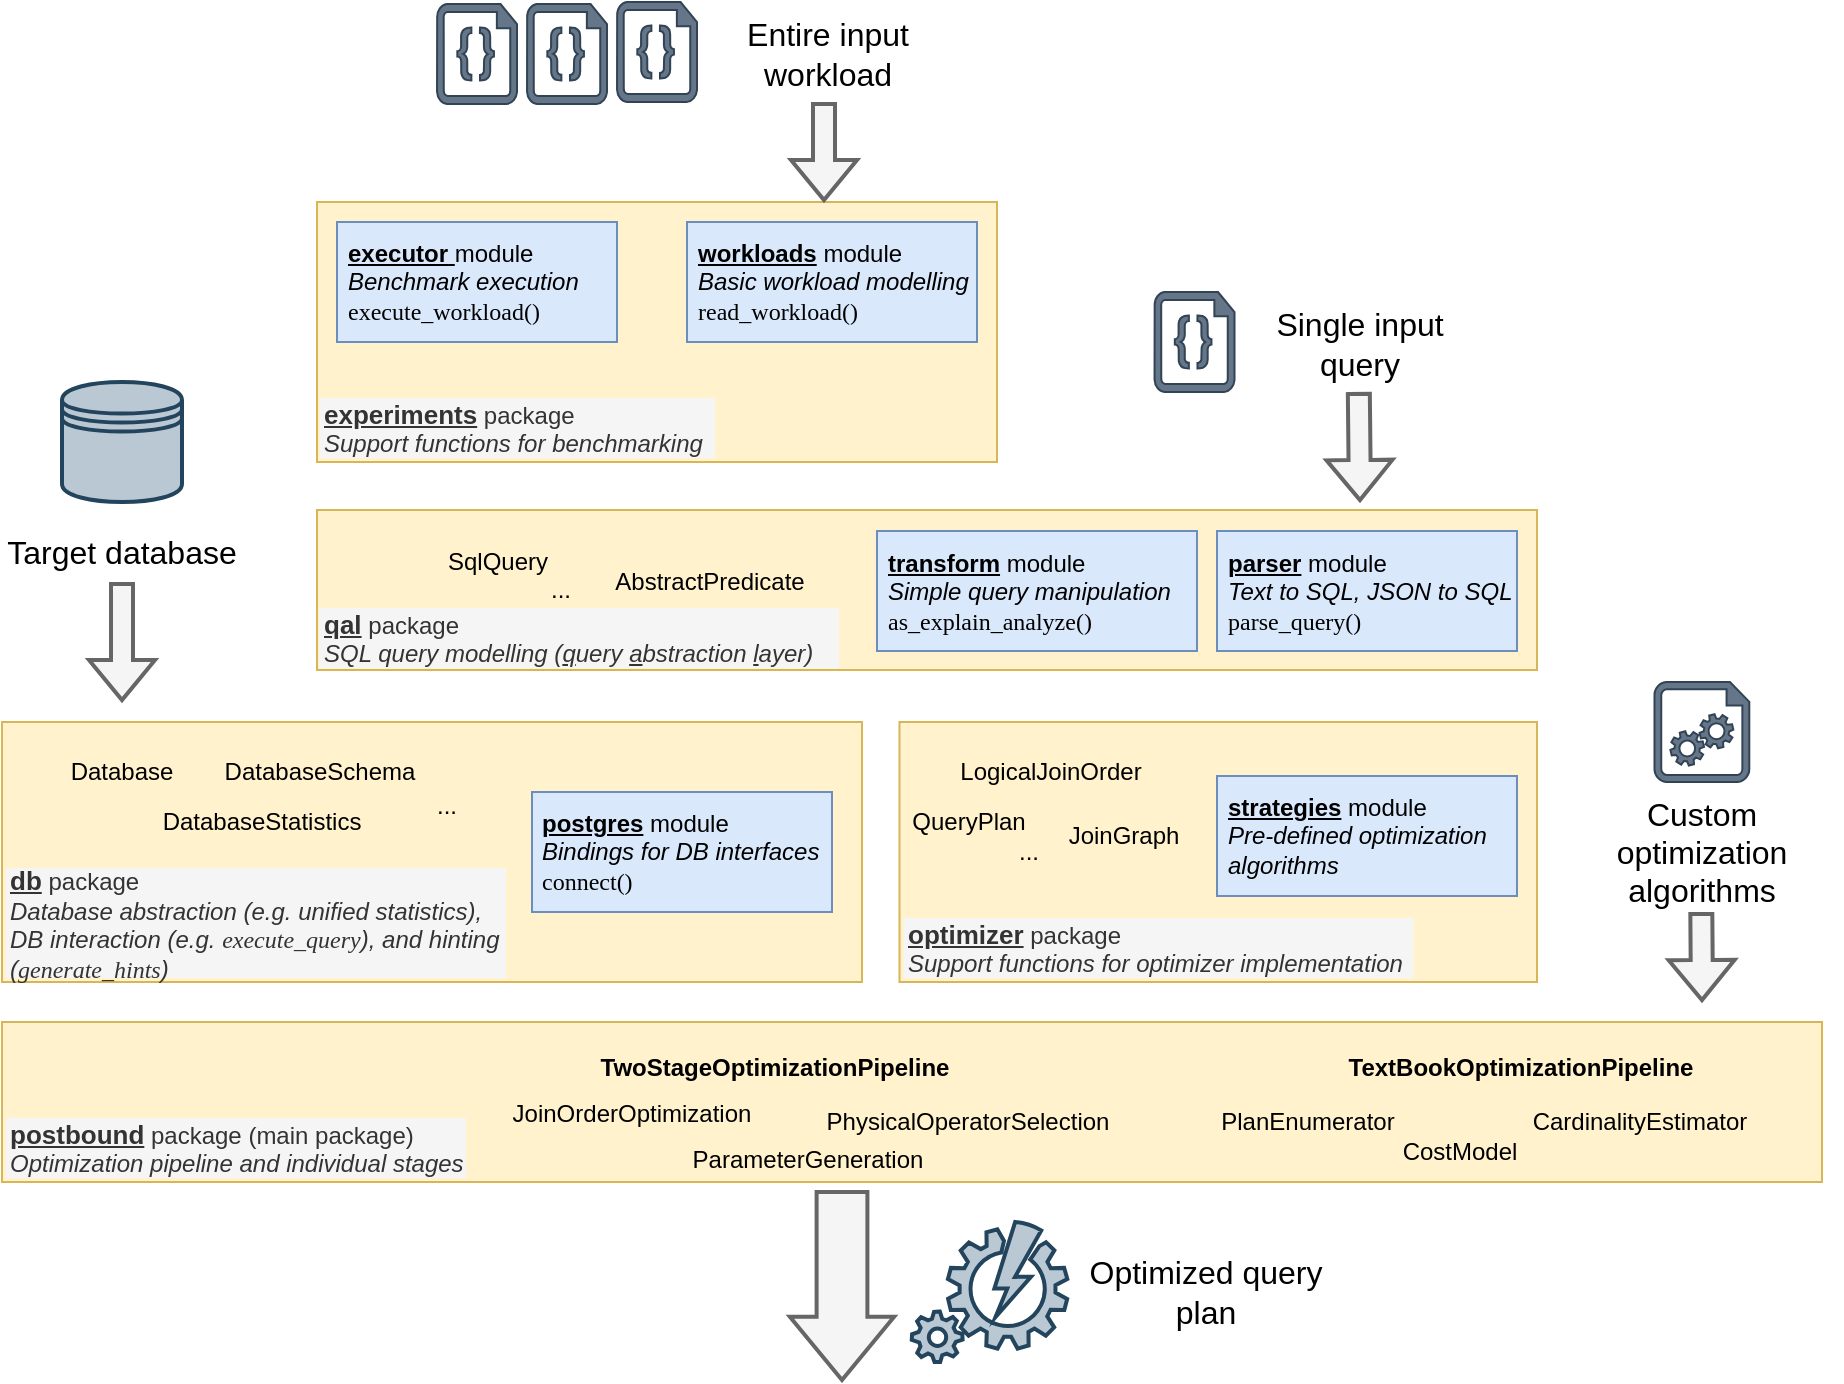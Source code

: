 <mxfile version="26.0.9" pages="2">
  <diagram name="Seite-1" id="sdOBHA_o7weADiJ9xeiD">
    <mxGraphModel dx="3482" dy="935" grid="1" gridSize="10" guides="1" tooltips="1" connect="1" arrows="1" fold="1" page="1" pageScale="1" pageWidth="1169" pageHeight="827" math="0" shadow="0">
      <root>
        <mxCell id="0" />
        <mxCell id="1" parent="0" />
        <mxCell id="ees57E0dBBNE1q47FVMs-64" value="" style="group" vertex="1" connectable="0" parent="1">
          <mxGeometry x="107.5" y="220" width="340" height="130" as="geometry" />
        </mxCell>
        <mxCell id="ees57E0dBBNE1q47FVMs-3" value="" style="rounded=0;whiteSpace=wrap;html=1;fillColor=#fff2cc;strokeColor=#d6b656;" vertex="1" parent="ees57E0dBBNE1q47FVMs-64">
          <mxGeometry width="340" height="130" as="geometry" />
        </mxCell>
        <mxCell id="ees57E0dBBNE1q47FVMs-4" value="&lt;b&gt;&lt;u&gt;&lt;font style=&quot;font-size: 13px;&quot;&gt;experiments&lt;/font&gt;&lt;/u&gt;&lt;/b&gt; package&lt;br&gt;&lt;i&gt;Support functions for benchmarking&lt;/i&gt;" style="text;html=1;align=left;verticalAlign=middle;whiteSpace=wrap;rounded=0;fillColor=#f5f5f5;strokeColor=none;fontColor=#333333;" vertex="1" parent="ees57E0dBBNE1q47FVMs-64">
          <mxGeometry x="1.5" y="98" width="197.5" height="30" as="geometry" />
        </mxCell>
        <mxCell id="ees57E0dBBNE1q47FVMs-5" value="&lt;b&gt;&lt;u&gt;workloads&lt;/u&gt;&lt;/b&gt; module&lt;br&gt;&lt;i&gt;Basic workload modelling&lt;/i&gt;&lt;br&gt;&lt;font face=&quot;Lucida Console&quot;&gt;read_workload()&lt;/font&gt;" style="rounded=0;whiteSpace=wrap;html=1;align=left;spacingLeft=3;fillColor=#dae8fc;strokeColor=#6c8ebf;" vertex="1" parent="ees57E0dBBNE1q47FVMs-64">
          <mxGeometry x="185" y="10" width="145" height="60" as="geometry" />
        </mxCell>
        <mxCell id="ees57E0dBBNE1q47FVMs-6" value="&lt;u style=&quot;&quot;&gt;&lt;b&gt;executor&lt;/b&gt;&lt;i style=&quot;&quot;&gt;&lt;b&gt;&amp;nbsp;&lt;/b&gt;&lt;/i&gt;&lt;/u&gt;module&lt;br&gt;&lt;i&gt;Benchmark execution&lt;/i&gt;&lt;br&gt;&lt;font face=&quot;Lucida Console&quot;&gt;execute_workload()&lt;/font&gt;" style="rounded=0;whiteSpace=wrap;html=1;align=left;spacingLeft=3;fillColor=#dae8fc;strokeColor=#6c8ebf;" vertex="1" parent="ees57E0dBBNE1q47FVMs-64">
          <mxGeometry x="10" y="10" width="140" height="60" as="geometry" />
        </mxCell>
        <mxCell id="ees57E0dBBNE1q47FVMs-65" value="" style="group" vertex="1" connectable="0" parent="1">
          <mxGeometry x="107.5" y="374" width="610" height="80" as="geometry" />
        </mxCell>
        <mxCell id="ees57E0dBBNE1q47FVMs-7" value="" style="rounded=0;whiteSpace=wrap;html=1;fillColor=#fff2cc;strokeColor=#d6b656;" vertex="1" parent="ees57E0dBBNE1q47FVMs-65">
          <mxGeometry width="610" height="80" as="geometry" />
        </mxCell>
        <mxCell id="ees57E0dBBNE1q47FVMs-19" value="&lt;b&gt;&lt;u&gt;&lt;font style=&quot;font-size: 13px;&quot;&gt;qal&lt;/font&gt;&lt;/u&gt;&amp;nbsp;&lt;/b&gt;package&lt;br&gt;&lt;i&gt;SQL query modelling (&lt;u&gt;q&lt;/u&gt;uery &lt;u&gt;a&lt;/u&gt;bstraction &lt;u&gt;l&lt;/u&gt;ayer)&lt;/i&gt;" style="text;html=1;align=left;verticalAlign=middle;whiteSpace=wrap;rounded=0;fillColor=#f5f5f5;fontColor=#333333;strokeColor=none;" vertex="1" parent="ees57E0dBBNE1q47FVMs-65">
          <mxGeometry x="1" y="49" width="260" height="30" as="geometry" />
        </mxCell>
        <mxCell id="ees57E0dBBNE1q47FVMs-20" value="SqlQuery" style="text;html=1;align=center;verticalAlign=middle;whiteSpace=wrap;rounded=0;" vertex="1" parent="ees57E0dBBNE1q47FVMs-65">
          <mxGeometry x="60" y="10.5" width="60" height="30" as="geometry" />
        </mxCell>
        <mxCell id="ees57E0dBBNE1q47FVMs-21" value="AbstractPredicate" style="text;html=1;align=center;verticalAlign=middle;whiteSpace=wrap;rounded=0;" vertex="1" parent="ees57E0dBBNE1q47FVMs-65">
          <mxGeometry x="141.25" y="20.5" width="110" height="30" as="geometry" />
        </mxCell>
        <mxCell id="ees57E0dBBNE1q47FVMs-22" value="..." style="text;html=1;align=center;verticalAlign=middle;whiteSpace=wrap;rounded=0;" vertex="1" parent="ees57E0dBBNE1q47FVMs-65">
          <mxGeometry x="107.5" y="25" width="28.75" height="30" as="geometry" />
        </mxCell>
        <mxCell id="ees57E0dBBNE1q47FVMs-23" value="&lt;b&gt;&lt;u&gt;parser&lt;/u&gt;&lt;/b&gt; module&lt;br&gt;&lt;i&gt;Text to SQL, JSON to SQL&lt;/i&gt;&lt;br&gt;&lt;font face=&quot;Lucida Console&quot;&gt;parse_query()&lt;/font&gt;" style="rounded=0;whiteSpace=wrap;html=1;align=left;spacingLeft=3;fillColor=#dae8fc;strokeColor=#6c8ebf;" vertex="1" parent="ees57E0dBBNE1q47FVMs-65">
          <mxGeometry x="450" y="10.5" width="150" height="60" as="geometry" />
        </mxCell>
        <mxCell id="ees57E0dBBNE1q47FVMs-54" value="&lt;b&gt;&lt;u&gt;transform&lt;/u&gt;&lt;/b&gt;&amp;nbsp;module&lt;br&gt;&lt;i&gt;Simple query manipulation&lt;/i&gt;&lt;br&gt;&lt;font face=&quot;Lucida Console&quot;&gt;as_explain_analyze()&lt;/font&gt;" style="rounded=0;whiteSpace=wrap;html=1;align=left;spacingLeft=3;fillColor=#dae8fc;strokeColor=#6c8ebf;" vertex="1" parent="ees57E0dBBNE1q47FVMs-65">
          <mxGeometry x="280" y="10.5" width="160" height="60" as="geometry" />
        </mxCell>
        <mxCell id="ees57E0dBBNE1q47FVMs-66" value="" style="group" vertex="1" connectable="0" parent="1">
          <mxGeometry x="-50" y="480" width="430" height="130" as="geometry" />
        </mxCell>
        <mxCell id="ees57E0dBBNE1q47FVMs-24" value="" style="rounded=0;whiteSpace=wrap;html=1;fillColor=#fff2cc;strokeColor=#d6b656;" vertex="1" parent="ees57E0dBBNE1q47FVMs-66">
          <mxGeometry width="430" height="130" as="geometry" />
        </mxCell>
        <mxCell id="ees57E0dBBNE1q47FVMs-25" value="&lt;b&gt;&lt;u&gt;&lt;font style=&quot;font-size: 13px;&quot;&gt;db&lt;/font&gt;&lt;/u&gt;&lt;/b&gt; package&lt;br&gt;&lt;i&gt;Database abstraction (e.g. unified statistics), DB interaction (e.g.&amp;nbsp;&lt;font face=&quot;Lucida Console&quot;&gt;execute_query&lt;/font&gt;), and&amp;nbsp;&lt;/i&gt;&lt;i style=&quot;background-color: transparent; color: light-dark(rgb(51, 51, 51), rgb(193, 193, 193));&quot;&gt;hinting (&lt;font face=&quot;Lucida Console&quot;&gt;generate_hints&lt;/font&gt;)&lt;/i&gt;" style="text;html=1;align=left;verticalAlign=middle;whiteSpace=wrap;rounded=0;fillColor=#f5f5f5;fontColor=#333333;strokeColor=none;fillStyle=solid;" vertex="1" parent="ees57E0dBBNE1q47FVMs-66">
          <mxGeometry x="2" y="73" width="250" height="55" as="geometry" />
        </mxCell>
        <mxCell id="ees57E0dBBNE1q47FVMs-26" value="Database" style="text;html=1;align=center;verticalAlign=middle;whiteSpace=wrap;rounded=0;" vertex="1" parent="ees57E0dBBNE1q47FVMs-66">
          <mxGeometry x="30" y="10" width="60" height="30" as="geometry" />
        </mxCell>
        <mxCell id="ees57E0dBBNE1q47FVMs-27" value="DatabaseSchema" style="text;html=1;align=center;verticalAlign=middle;whiteSpace=wrap;rounded=0;" vertex="1" parent="ees57E0dBBNE1q47FVMs-66">
          <mxGeometry x="110" y="10" width="97.5" height="30" as="geometry" />
        </mxCell>
        <mxCell id="ees57E0dBBNE1q47FVMs-28" value="DatabaseStatistics" style="text;html=1;align=center;verticalAlign=middle;whiteSpace=wrap;rounded=0;" vertex="1" parent="ees57E0dBBNE1q47FVMs-66">
          <mxGeometry x="80" y="35" width="100" height="30" as="geometry" />
        </mxCell>
        <mxCell id="ees57E0dBBNE1q47FVMs-29" value="&lt;b&gt;&lt;u&gt;postgres&lt;/u&gt;&lt;/b&gt; module&lt;br&gt;&lt;i&gt;Bindings for DB interfaces&lt;/i&gt;&lt;br&gt;&lt;font face=&quot;Lucida Console&quot;&gt;connect()&lt;/font&gt;" style="rounded=0;whiteSpace=wrap;html=1;align=left;spacingLeft=3;fillColor=#dae8fc;strokeColor=#6c8ebf;" vertex="1" parent="ees57E0dBBNE1q47FVMs-66">
          <mxGeometry x="265" y="35" width="150" height="60" as="geometry" />
        </mxCell>
        <mxCell id="ees57E0dBBNE1q47FVMs-30" value="..." style="text;html=1;align=center;verticalAlign=middle;whiteSpace=wrap;rounded=0;" vertex="1" parent="ees57E0dBBNE1q47FVMs-66">
          <mxGeometry x="208" y="27" width="28.75" height="30" as="geometry" />
        </mxCell>
        <mxCell id="ees57E0dBBNE1q47FVMs-67" value="" style="group" vertex="1" connectable="0" parent="1">
          <mxGeometry x="398.75" y="480" width="318.75" height="130" as="geometry" />
        </mxCell>
        <mxCell id="ees57E0dBBNE1q47FVMs-72" value="" style="group" vertex="1" connectable="0" parent="ees57E0dBBNE1q47FVMs-67">
          <mxGeometry width="318.75" height="130" as="geometry" />
        </mxCell>
        <mxCell id="ees57E0dBBNE1q47FVMs-33" value="" style="rounded=0;whiteSpace=wrap;html=1;fillColor=#fff2cc;strokeColor=#d6b656;" vertex="1" parent="ees57E0dBBNE1q47FVMs-72">
          <mxGeometry width="318.75" height="130" as="geometry" />
        </mxCell>
        <mxCell id="ees57E0dBBNE1q47FVMs-34" value="&lt;b&gt;&lt;u&gt;&lt;font style=&quot;font-size: 13px;&quot;&gt;optimizer&lt;/font&gt;&lt;/u&gt;&lt;/b&gt; package&lt;br&gt;&lt;i&gt;Support functions for optimizer implementation&lt;/i&gt;" style="text;html=1;align=left;verticalAlign=middle;whiteSpace=wrap;rounded=0;fillColor=#f5f5f5;fontColor=#333333;strokeColor=none;" vertex="1" parent="ees57E0dBBNE1q47FVMs-72">
          <mxGeometry x="2" y="98" width="255" height="30" as="geometry" />
        </mxCell>
        <mxCell id="ees57E0dBBNE1q47FVMs-35" value="LogicalJoinOrder" style="text;html=1;align=center;verticalAlign=middle;whiteSpace=wrap;rounded=0;" vertex="1" parent="ees57E0dBBNE1q47FVMs-72">
          <mxGeometry x="23.75" y="10" width="102.5" height="30" as="geometry" />
        </mxCell>
        <mxCell id="ees57E0dBBNE1q47FVMs-36" value="JoinGraph" style="text;html=1;align=center;verticalAlign=middle;whiteSpace=wrap;rounded=0;" vertex="1" parent="ees57E0dBBNE1q47FVMs-72">
          <mxGeometry x="78.75" y="42" width="66.25" height="30" as="geometry" />
        </mxCell>
        <mxCell id="ees57E0dBBNE1q47FVMs-37" value="&lt;b&gt;&lt;u&gt;strategies&lt;/u&gt;&lt;/b&gt; module&lt;br&gt;&lt;i&gt;Pre-defined optimization algorithms&lt;/i&gt;" style="rounded=0;whiteSpace=wrap;html=1;align=left;spacingLeft=3;fillColor=#dae8fc;strokeColor=#6c8ebf;" vertex="1" parent="ees57E0dBBNE1q47FVMs-72">
          <mxGeometry x="158.75" y="27" width="150" height="60" as="geometry" />
        </mxCell>
        <mxCell id="ees57E0dBBNE1q47FVMs-41" value="QueryPlan" style="text;html=1;align=center;verticalAlign=middle;whiteSpace=wrap;rounded=0;" vertex="1" parent="ees57E0dBBNE1q47FVMs-72">
          <mxGeometry y="35" width="68.75" height="30" as="geometry" />
        </mxCell>
        <mxCell id="ees57E0dBBNE1q47FVMs-42" value="..." style="text;html=1;align=center;verticalAlign=middle;whiteSpace=wrap;rounded=0;" vertex="1" parent="ees57E0dBBNE1q47FVMs-72">
          <mxGeometry x="50" y="50" width="28.75" height="30" as="geometry" />
        </mxCell>
        <mxCell id="ees57E0dBBNE1q47FVMs-71" value="" style="group" vertex="1" connectable="0" parent="1">
          <mxGeometry x="-50" y="630" width="910" height="84" as="geometry" />
        </mxCell>
        <mxCell id="ees57E0dBBNE1q47FVMs-39" value="" style="rounded=0;whiteSpace=wrap;html=1;fillColor=#fff2cc;strokeColor=#d6b656;" vertex="1" parent="ees57E0dBBNE1q47FVMs-71">
          <mxGeometry width="910" height="80" as="geometry" />
        </mxCell>
        <mxCell id="ees57E0dBBNE1q47FVMs-40" value="&lt;b&gt;&lt;u&gt;&lt;font style=&quot;font-size: 13px;&quot;&gt;postbound&lt;/font&gt;&lt;/u&gt;&lt;/b&gt; package (main package)&lt;br&gt;&lt;i&gt;Optimization pipeline and individual stages&lt;/i&gt;" style="text;html=1;align=left;verticalAlign=middle;whiteSpace=wrap;rounded=0;strokeColor=none;fillColor=#f5f5f5;fontColor=#333333;" vertex="1" parent="ees57E0dBBNE1q47FVMs-71">
          <mxGeometry x="2" y="48" width="230" height="30" as="geometry" />
        </mxCell>
        <mxCell id="ees57E0dBBNE1q47FVMs-45" value="TwoStageOptimizationPipeline" style="text;html=1;align=center;verticalAlign=middle;whiteSpace=wrap;rounded=0;fontStyle=1" vertex="1" parent="ees57E0dBBNE1q47FVMs-71">
          <mxGeometry x="301.25" y="8" width="171.25" height="30" as="geometry" />
        </mxCell>
        <mxCell id="ees57E0dBBNE1q47FVMs-46" value="TextBookOptimizationPipeline" style="text;html=1;align=center;verticalAlign=middle;whiteSpace=wrap;rounded=0;fontStyle=1" vertex="1" parent="ees57E0dBBNE1q47FVMs-71">
          <mxGeometry x="673.75" y="8" width="171.25" height="30" as="geometry" />
        </mxCell>
        <mxCell id="ees57E0dBBNE1q47FVMs-47" value="PlanEnumerator" style="text;html=1;align=center;verticalAlign=middle;whiteSpace=wrap;rounded=0;" vertex="1" parent="ees57E0dBBNE1q47FVMs-71">
          <mxGeometry x="597.5" y="35" width="110" height="30" as="geometry" />
        </mxCell>
        <mxCell id="ees57E0dBBNE1q47FVMs-48" value="CostModel" style="text;html=1;align=center;verticalAlign=middle;whiteSpace=wrap;rounded=0;" vertex="1" parent="ees57E0dBBNE1q47FVMs-71">
          <mxGeometry x="693.75" y="50" width="70" height="30" as="geometry" />
        </mxCell>
        <mxCell id="ees57E0dBBNE1q47FVMs-49" value="CardinalityEstimator" style="text;html=1;align=center;verticalAlign=middle;whiteSpace=wrap;rounded=0;" vertex="1" parent="ees57E0dBBNE1q47FVMs-71">
          <mxGeometry x="763.75" y="35" width="110" height="30" as="geometry" />
        </mxCell>
        <mxCell id="ees57E0dBBNE1q47FVMs-50" value="JoinOrderOptimization" style="text;html=1;align=center;verticalAlign=middle;whiteSpace=wrap;rounded=0;" vertex="1" parent="ees57E0dBBNE1q47FVMs-71">
          <mxGeometry x="250" y="31" width="130" height="30" as="geometry" />
        </mxCell>
        <mxCell id="ees57E0dBBNE1q47FVMs-51" value="PhysicalOperatorSelection" style="text;html=1;align=center;verticalAlign=middle;whiteSpace=wrap;rounded=0;" vertex="1" parent="ees57E0dBBNE1q47FVMs-71">
          <mxGeometry x="408.13" y="35" width="150" height="30" as="geometry" />
        </mxCell>
        <mxCell id="ees57E0dBBNE1q47FVMs-52" value="ParameterGeneration" style="text;html=1;align=center;verticalAlign=middle;whiteSpace=wrap;rounded=0;" vertex="1" parent="ees57E0dBBNE1q47FVMs-71">
          <mxGeometry x="338" y="54" width="130" height="30" as="geometry" />
        </mxCell>
        <mxCell id="ees57E0dBBNE1q47FVMs-78" value="" style="shape=flexArrow;endArrow=classic;html=1;rounded=0;strokeWidth=2;fillColor=#f5f5f5;strokeColor=#666666;" edge="1" parent="1">
          <mxGeometry width="50" height="50" relative="1" as="geometry">
            <mxPoint x="10" y="410" as="sourcePoint" />
            <mxPoint x="10" y="470" as="targetPoint" />
          </mxGeometry>
        </mxCell>
        <mxCell id="ees57E0dBBNE1q47FVMs-79" value="" style="shape=flexArrow;endArrow=classic;html=1;rounded=0;exitX=0.5;exitY=1;exitDx=0;exitDy=0;strokeWidth=2;fillColor=#f5f5f5;strokeColor=#666666;endWidth=24.736;endSize=9.862;width=24.4;" edge="1" parent="1">
          <mxGeometry width="50" height="50" relative="1" as="geometry">
            <mxPoint x="370" y="714" as="sourcePoint" />
            <mxPoint x="370" y="810" as="targetPoint" />
          </mxGeometry>
        </mxCell>
        <mxCell id="ees57E0dBBNE1q47FVMs-80" value="" style="shape=flexArrow;endArrow=classic;html=1;rounded=0;exitX=0.5;exitY=1;exitDx=0;exitDy=0;strokeWidth=2;fillColor=#f5f5f5;strokeColor=#666666;" edge="1" parent="1">
          <mxGeometry width="50" height="50" relative="1" as="geometry">
            <mxPoint x="799.66" y="575" as="sourcePoint" />
            <mxPoint x="800" y="620" as="targetPoint" />
          </mxGeometry>
        </mxCell>
        <mxCell id="ees57E0dBBNE1q47FVMs-82" value="" style="shape=flexArrow;endArrow=classic;html=1;rounded=0;exitX=0.5;exitY=1;exitDx=0;exitDy=0;strokeWidth=2;fillColor=#f5f5f5;strokeColor=#666666;" edge="1" parent="1">
          <mxGeometry width="50" height="50" relative="1" as="geometry">
            <mxPoint x="628.41" y="315" as="sourcePoint" />
            <mxPoint x="629" y="370" as="targetPoint" />
          </mxGeometry>
        </mxCell>
        <mxCell id="ees57E0dBBNE1q47FVMs-83" value="" style="shape=flexArrow;endArrow=classic;html=1;rounded=0;strokeWidth=2;fillColor=#f5f5f5;strokeColor=#666666;" edge="1" parent="1">
          <mxGeometry width="50" height="50" relative="1" as="geometry">
            <mxPoint x="361" y="170" as="sourcePoint" />
            <mxPoint x="361" y="220" as="targetPoint" />
          </mxGeometry>
        </mxCell>
        <mxCell id="ees57E0dBBNE1q47FVMs-84" value="" style="group" vertex="1" connectable="0" parent="1">
          <mxGeometry x="167.5" y="120" width="255" height="51" as="geometry" />
        </mxCell>
        <mxCell id="ees57E0dBBNE1q47FVMs-2" value="Entire input workload" style="text;html=1;align=center;verticalAlign=middle;whiteSpace=wrap;rounded=0;fontSize=16;" vertex="1" parent="ees57E0dBBNE1q47FVMs-84">
          <mxGeometry x="135" y="10.5" width="120" height="30" as="geometry" />
        </mxCell>
        <mxCell id="ees57E0dBBNE1q47FVMs-17" value="" style="group" vertex="1" connectable="0" parent="ees57E0dBBNE1q47FVMs-84">
          <mxGeometry width="130" height="51" as="geometry" />
        </mxCell>
        <mxCell id="ees57E0dBBNE1q47FVMs-8" value="" style="verticalLabelPosition=bottom;html=1;verticalAlign=top;align=center;strokeColor=#314354;fillColor=#647687;shape=mxgraph.azure.code_file;pointerEvents=1;fontColor=#ffffff;" vertex="1" parent="ees57E0dBBNE1q47FVMs-17">
          <mxGeometry x="90" width="40" height="50" as="geometry" />
        </mxCell>
        <mxCell id="ees57E0dBBNE1q47FVMs-14" value="" style="verticalLabelPosition=bottom;html=1;verticalAlign=top;align=center;strokeColor=#314354;fillColor=#647687;shape=mxgraph.azure.code_file;pointerEvents=1;fontColor=#ffffff;" vertex="1" parent="ees57E0dBBNE1q47FVMs-17">
          <mxGeometry y="1" width="40" height="50" as="geometry" />
        </mxCell>
        <mxCell id="ees57E0dBBNE1q47FVMs-16" value="" style="verticalLabelPosition=bottom;html=1;verticalAlign=top;align=center;strokeColor=#314354;fillColor=#647687;shape=mxgraph.azure.code_file;pointerEvents=1;fontColor=#ffffff;" vertex="1" parent="ees57E0dBBNE1q47FVMs-17">
          <mxGeometry x="45" y="1" width="40" height="50" as="geometry" />
        </mxCell>
        <mxCell id="ees57E0dBBNE1q47FVMs-85" value="" style="group" vertex="1" connectable="0" parent="1">
          <mxGeometry x="526.25" y="265" width="152.5" height="50" as="geometry" />
        </mxCell>
        <mxCell id="ees57E0dBBNE1q47FVMs-1" value="Single input query" style="text;html=1;align=center;verticalAlign=middle;whiteSpace=wrap;rounded=0;fontSize=16;" vertex="1" parent="ees57E0dBBNE1q47FVMs-85">
          <mxGeometry x="52.5" y="10.5" width="100" height="30" as="geometry" />
        </mxCell>
        <mxCell id="ees57E0dBBNE1q47FVMs-18" value="" style="verticalLabelPosition=bottom;html=1;verticalAlign=top;align=center;strokeColor=#314354;fillColor=#647687;shape=mxgraph.azure.code_file;pointerEvents=1;fontColor=#ffffff;" vertex="1" parent="ees57E0dBBNE1q47FVMs-85">
          <mxGeometry width="40" height="50" as="geometry" />
        </mxCell>
        <mxCell id="ees57E0dBBNE1q47FVMs-86" value="" style="group" vertex="1" connectable="0" parent="1">
          <mxGeometry x="-50" y="310" width="120" height="100" as="geometry" />
        </mxCell>
        <mxCell id="ees57E0dBBNE1q47FVMs-31" value="" style="shape=datastore;whiteSpace=wrap;html=1;fillColor=#bac8d3;strokeColor=#23445d;strokeWidth=2;" vertex="1" parent="ees57E0dBBNE1q47FVMs-86">
          <mxGeometry x="30" width="60" height="60" as="geometry" />
        </mxCell>
        <mxCell id="ees57E0dBBNE1q47FVMs-32" value="Target database" style="text;html=1;align=center;verticalAlign=middle;whiteSpace=wrap;rounded=0;fontSize=16;" vertex="1" parent="ees57E0dBBNE1q47FVMs-86">
          <mxGeometry y="70" width="120" height="30" as="geometry" />
        </mxCell>
        <mxCell id="ees57E0dBBNE1q47FVMs-87" value="" style="group" vertex="1" connectable="0" parent="1">
          <mxGeometry x="730" y="460" width="140" height="115" as="geometry" />
        </mxCell>
        <mxCell id="ees57E0dBBNE1q47FVMs-43" value="" style="verticalLabelPosition=bottom;html=1;verticalAlign=top;align=center;strokeColor=#314354;fillColor=#647687;shape=mxgraph.azure.startup_task;pointerEvents=1;strokeWidth=1;fontColor=#ffffff;" vertex="1" parent="ees57E0dBBNE1q47FVMs-87">
          <mxGeometry x="46.25" width="47.5" height="50" as="geometry" />
        </mxCell>
        <mxCell id="ees57E0dBBNE1q47FVMs-44" value="Custom optimization algorithms" style="text;html=1;align=center;verticalAlign=middle;whiteSpace=wrap;rounded=0;fontSize=16;" vertex="1" parent="ees57E0dBBNE1q47FVMs-87">
          <mxGeometry y="55" width="140" height="60" as="geometry" />
        </mxCell>
        <mxCell id="ees57E0dBBNE1q47FVMs-88" value="" style="group" vertex="1" connectable="0" parent="1">
          <mxGeometry x="404.88" y="730" width="207.5" height="70" as="geometry" />
        </mxCell>
        <mxCell id="ees57E0dBBNE1q47FVMs-57" value="" style="verticalLabelPosition=bottom;html=1;verticalAlign=top;align=center;strokeColor=#23445d;fillColor=#bac8d3;shape=mxgraph.azure.automation;pointerEvents=1;strokeWidth=2;" vertex="1" parent="ees57E0dBBNE1q47FVMs-88">
          <mxGeometry width="77.78" height="70" as="geometry" />
        </mxCell>
        <mxCell id="ees57E0dBBNE1q47FVMs-58" value="Optimized query plan" style="text;html=1;align=center;verticalAlign=middle;whiteSpace=wrap;rounded=0;fontSize=16;" vertex="1" parent="ees57E0dBBNE1q47FVMs-88">
          <mxGeometry x="87.5" y="20" width="120" height="30" as="geometry" />
        </mxCell>
      </root>
    </mxGraphModel>
  </diagram>
  <diagram id="hobcBBmICEmnpfEkAwiQ" name="Seite-2">
    <mxGraphModel dx="1342" dy="542" grid="1" gridSize="10" guides="1" tooltips="1" connect="1" arrows="1" fold="1" page="1" pageScale="1" pageWidth="1169" pageHeight="827" math="0" shadow="0">
      <root>
        <mxCell id="0" />
        <mxCell id="1" parent="0" />
        <mxCell id="mHIrIuwrvvw_JmH-8Nrq-1" value="&lt;div style=&quot;&quot;&gt;&lt;b style=&quot;background-color: initial;&quot;&gt;Statistics Catalog&lt;/b&gt;&lt;/div&gt;&lt;div style=&quot;text-align: left;&quot;&gt;&lt;span style=&quot;background-color: initial;&quot;&gt;Histograms,&amp;nbsp;&lt;/span&gt;&lt;span style=&quot;background-color: initial;&quot;&gt;Most common values,&amp;nbsp;&lt;/span&gt;&lt;span style=&quot;background-color: initial;&quot;&gt;Distinct values,&amp;nbsp;&lt;/span&gt;&lt;span style=&quot;background-color: initial;&quot;&gt;...&lt;/span&gt;&lt;/div&gt;" style="rounded=0;whiteSpace=wrap;html=1;spacingLeft=10;labelBackgroundColor=none;" vertex="1" parent="1">
          <mxGeometry x="250" y="205" width="150" height="70" as="geometry" />
        </mxCell>
        <mxCell id="mHIrIuwrvvw_JmH-8Nrq-2" value="&lt;div style=&quot;text-align: center;&quot;&gt;&lt;b style=&quot;background-color: initial;&quot;&gt;Card. Estimation&lt;/b&gt;&lt;/div&gt;&lt;div&gt;Statistics, Assumptions&lt;/div&gt;" style="rounded=0;whiteSpace=wrap;html=1;align=left;spacingLeft=10;labelBackgroundColor=none;" vertex="1" parent="1">
          <mxGeometry x="250" y="310" width="150" height="60" as="geometry" />
        </mxCell>
        <mxCell id="mHIrIuwrvvw_JmH-8Nrq-3" value="&lt;div style=&quot;text-align: right;&quot;&gt;&lt;span style=&quot;background-color: initial;&quot;&gt;&lt;b&gt;Cost Model&lt;/b&gt;&lt;/span&gt;&lt;/div&gt;&lt;div&gt;I/O costs,&lt;br&gt;Compute costs, ...&lt;/div&gt;" style="rounded=0;whiteSpace=wrap;html=1;align=left;spacingLeft=10;labelBackgroundColor=none;" vertex="1" parent="1">
          <mxGeometry x="250" y="405" width="150" height="60" as="geometry" />
        </mxCell>
        <mxCell id="mHIrIuwrvvw_JmH-8Nrq-4" value="&lt;b&gt;Plan Enumeration&lt;/b&gt;&lt;br&gt;Exhaustive traversal,&lt;br&gt;Heuristics" style="rounded=0;whiteSpace=wrap;html=1;labelBackgroundColor=none;" vertex="1" parent="1">
          <mxGeometry x="437.5" y="300" width="150" height="70" as="geometry" />
        </mxCell>
        <mxCell id="mHIrIuwrvvw_JmH-8Nrq-5" value="" style="endArrow=classic;html=1;rounded=0;edgeStyle=orthogonalEdgeStyle;dashed=1;labelBackgroundColor=none;fontColor=default;" edge="1" parent="1" source="mHIrIuwrvvw_JmH-8Nrq-3" target="mHIrIuwrvvw_JmH-8Nrq-4">
          <mxGeometry width="50" height="50" relative="1" as="geometry">
            <mxPoint x="530" y="360" as="sourcePoint" />
            <mxPoint x="580" y="310" as="targetPoint" />
            <Array as="points">
              <mxPoint x="420" y="420" />
              <mxPoint x="420" y="340" />
            </Array>
          </mxGeometry>
        </mxCell>
        <mxCell id="mHIrIuwrvvw_JmH-8Nrq-6" value="guides selection" style="edgeLabel;html=1;align=center;verticalAlign=middle;resizable=0;points=[];labelBackgroundColor=default;" vertex="1" connectable="0" parent="mHIrIuwrvvw_JmH-8Nrq-5">
          <mxGeometry x="-0.045" relative="1" as="geometry">
            <mxPoint as="offset" />
          </mxGeometry>
        </mxCell>
        <mxCell id="mHIrIuwrvvw_JmH-8Nrq-7" value="" style="endArrow=none;html=1;rounded=0;dashed=1;labelBackgroundColor=none;fontColor=default;endFill=0;startArrow=classic;startFill=1;" edge="1" parent="1" source="mHIrIuwrvvw_JmH-8Nrq-2" target="mHIrIuwrvvw_JmH-8Nrq-3">
          <mxGeometry width="50" height="50" relative="1" as="geometry">
            <mxPoint x="560" y="350" as="sourcePoint" />
            <mxPoint x="610" y="300" as="targetPoint" />
          </mxGeometry>
        </mxCell>
        <mxCell id="mHIrIuwrvvw_JmH-8Nrq-8" value="queries" style="edgeLabel;html=1;align=center;verticalAlign=middle;resizable=0;points=[];" vertex="1" connectable="0" parent="mHIrIuwrvvw_JmH-8Nrq-7">
          <mxGeometry x="-0.162" relative="1" as="geometry">
            <mxPoint y="3" as="offset" />
          </mxGeometry>
        </mxCell>
        <mxCell id="mHIrIuwrvvw_JmH-8Nrq-9" value="" style="endArrow=classic;html=1;rounded=0;dashed=1;labelBackgroundColor=none;fontColor=default;endFill=1;" edge="1" parent="1" source="mHIrIuwrvvw_JmH-8Nrq-2" target="mHIrIuwrvvw_JmH-8Nrq-1">
          <mxGeometry width="50" height="50" relative="1" as="geometry">
            <mxPoint x="610" y="300" as="sourcePoint" />
            <mxPoint x="560" y="350" as="targetPoint" />
          </mxGeometry>
        </mxCell>
        <mxCell id="mHIrIuwrvvw_JmH-8Nrq-10" value="queries" style="edgeLabel;html=1;align=center;verticalAlign=middle;resizable=0;points=[];" vertex="1" connectable="0" parent="mHIrIuwrvvw_JmH-8Nrq-9">
          <mxGeometry x="-0.04" relative="1" as="geometry">
            <mxPoint y="2" as="offset" />
          </mxGeometry>
        </mxCell>
        <mxCell id="mHIrIuwrvvw_JmH-8Nrq-11" value="" style="group" vertex="1" connectable="0" parent="1">
          <mxGeometry x="512.26" y="219.5" width="97.74" height="80" as="geometry" />
        </mxCell>
        <mxCell id="mHIrIuwrvvw_JmH-8Nrq-12" value="Input SQL query" style="text;html=1;align=left;verticalAlign=middle;whiteSpace=wrap;rounded=0;labelBackgroundColor=none;" vertex="1" parent="mHIrIuwrvvw_JmH-8Nrq-11">
          <mxGeometry x="7.74" y="17.5" width="90" height="25" as="geometry" />
        </mxCell>
        <mxCell id="mHIrIuwrvvw_JmH-8Nrq-13" value="" style="shape=flexArrow;endArrow=classic;html=1;rounded=0;labelBackgroundColor=none;fontColor=default;" edge="1" parent="mHIrIuwrvvw_JmH-8Nrq-11">
          <mxGeometry width="50" height="50" relative="1" as="geometry">
            <mxPoint as="sourcePoint" />
            <mxPoint x="0.25" y="80" as="targetPoint" />
          </mxGeometry>
        </mxCell>
        <mxCell id="mHIrIuwrvvw_JmH-8Nrq-14" value="" style="group" vertex="1" connectable="0" parent="1">
          <mxGeometry x="512" y="371" width="123" height="80" as="geometry" />
        </mxCell>
        <mxCell id="mHIrIuwrvvw_JmH-8Nrq-15" value="Physical query plan" style="text;html=1;align=left;verticalAlign=middle;whiteSpace=wrap;rounded=0;labelBackgroundColor=none;" vertex="1" parent="mHIrIuwrvvw_JmH-8Nrq-14">
          <mxGeometry x="8" y="21" width="115" height="25" as="geometry" />
        </mxCell>
        <mxCell id="mHIrIuwrvvw_JmH-8Nrq-16" value="" style="shape=flexArrow;endArrow=classic;html=1;rounded=0;labelBackgroundColor=none;fontColor=default;" edge="1" parent="mHIrIuwrvvw_JmH-8Nrq-14">
          <mxGeometry width="50" height="50" relative="1" as="geometry">
            <mxPoint as="sourcePoint" />
            <mxPoint x="0.25" y="80" as="targetPoint" />
          </mxGeometry>
        </mxCell>
        <mxCell id="mHIrIuwrvvw_JmH-8Nrq-17" value="" style="endArrow=classic;html=1;rounded=0;entryX=1;entryY=0.5;entryDx=0;entryDy=0;exitX=0.25;exitY=1;exitDx=0;exitDy=0;edgeStyle=elbowEdgeStyle;dashed=1;" edge="1" parent="1" source="mHIrIuwrvvw_JmH-8Nrq-4" target="mHIrIuwrvvw_JmH-8Nrq-3">
          <mxGeometry width="50" height="50" relative="1" as="geometry">
            <mxPoint x="410" y="400" as="sourcePoint" />
            <mxPoint x="460" y="350" as="targetPoint" />
            <Array as="points">
              <mxPoint x="475" y="400" />
            </Array>
          </mxGeometry>
        </mxCell>
        <mxCell id="mHIrIuwrvvw_JmH-8Nrq-18" value="requests&lt;br&gt;estimates" style="edgeLabel;html=1;align=center;verticalAlign=middle;resizable=0;points=[];" vertex="1" connectable="0" parent="mHIrIuwrvvw_JmH-8Nrq-17">
          <mxGeometry x="-0.428" y="-1" relative="1" as="geometry">
            <mxPoint x="-14" y="7" as="offset" />
          </mxGeometry>
        </mxCell>
      </root>
    </mxGraphModel>
  </diagram>
</mxfile>

